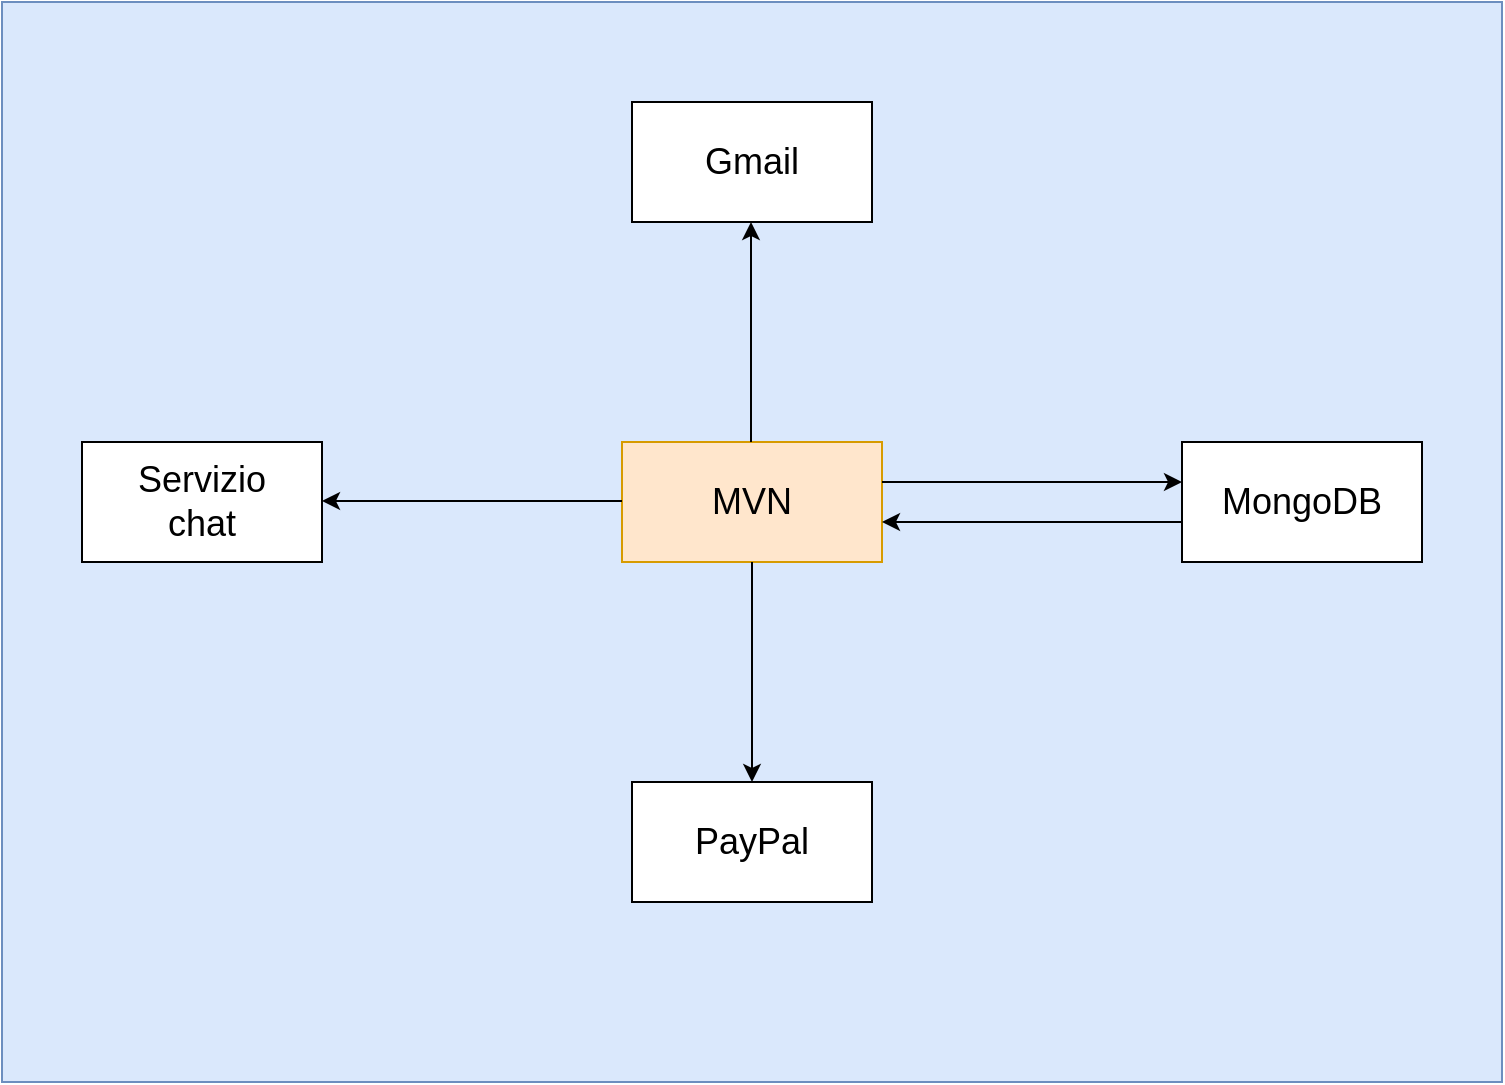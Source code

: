<mxfile version="20.8.20" type="github">
  <diagram id="4uwHfOAWRuxP_S3S2kzK" name="Pagina-1">
    <mxGraphModel dx="1050" dy="573" grid="1" gridSize="10" guides="1" tooltips="1" connect="1" arrows="1" fold="1" page="1" pageScale="1" pageWidth="827" pageHeight="1169" math="0" shadow="0">
      <root>
        <mxCell id="0" />
        <mxCell id="1" parent="0" />
        <mxCell id="P5PyDWJyhYaWLaZMwWLl-9" value="" style="rounded=0;whiteSpace=wrap;html=1;fontSize=18;strokeColor=#6c8ebf;fillColor=#dae8fc;" parent="1" vertex="1">
          <mxGeometry x="40" y="40" width="750" height="540" as="geometry" />
        </mxCell>
        <mxCell id="P5PyDWJyhYaWLaZMwWLl-1" value="&lt;font style=&quot;font-size: 18px;&quot;&gt;MVN&lt;/font&gt;" style="rounded=0;whiteSpace=wrap;html=1;strokeColor=#d79b00;fillColor=#ffe6cc;" parent="1" vertex="1">
          <mxGeometry x="350" y="260" width="130" height="60" as="geometry" />
        </mxCell>
        <mxCell id="P5PyDWJyhYaWLaZMwWLl-2" value="Servizio&lt;br&gt;chat" style="rounded=0;whiteSpace=wrap;html=1;fontSize=18;" parent="1" vertex="1">
          <mxGeometry x="80" y="260" width="120" height="60" as="geometry" />
        </mxCell>
        <mxCell id="P5PyDWJyhYaWLaZMwWLl-5" value="PayPal" style="rounded=0;whiteSpace=wrap;html=1;fontSize=18;" parent="1" vertex="1">
          <mxGeometry x="355" y="430" width="120" height="60" as="geometry" />
        </mxCell>
        <mxCell id="P5PyDWJyhYaWLaZMwWLl-7" value="MongoDB" style="rounded=0;whiteSpace=wrap;html=1;fontSize=18;" parent="1" vertex="1">
          <mxGeometry x="630" y="260" width="120" height="60" as="geometry" />
        </mxCell>
        <mxCell id="P5PyDWJyhYaWLaZMwWLl-8" value="" style="endArrow=classic;startArrow=none;html=1;rounded=0;fontSize=18;exitX=1;exitY=0.5;exitDx=0;exitDy=0;entryX=0;entryY=0.5;entryDx=0;entryDy=0;startFill=0;" parent="1" edge="1">
          <mxGeometry width="50" height="50" relative="1" as="geometry">
            <mxPoint x="480" y="280" as="sourcePoint" />
            <mxPoint x="630" y="280" as="targetPoint" />
          </mxGeometry>
        </mxCell>
        <mxCell id="w_VEqh341gVKfksLG6Xh-1" value="" style="endArrow=none;startArrow=classic;html=1;rounded=0;fontSize=18;exitX=1;exitY=0.5;exitDx=0;exitDy=0;entryX=0;entryY=0.5;entryDx=0;entryDy=0;startFill=1;endFill=0;" edge="1" parent="1">
          <mxGeometry width="50" height="50" relative="1" as="geometry">
            <mxPoint x="480" y="300" as="sourcePoint" />
            <mxPoint x="630" y="300" as="targetPoint" />
          </mxGeometry>
        </mxCell>
        <mxCell id="w_VEqh341gVKfksLG6Xh-3" value="" style="endArrow=none;startArrow=classic;html=1;rounded=0;fontSize=18;exitX=1;exitY=0.5;exitDx=0;exitDy=0;entryX=0;entryY=0.5;entryDx=0;entryDy=0;startFill=1;endFill=0;" edge="1" parent="1">
          <mxGeometry width="50" height="50" relative="1" as="geometry">
            <mxPoint x="200" y="289.5" as="sourcePoint" />
            <mxPoint x="350" y="289.5" as="targetPoint" />
          </mxGeometry>
        </mxCell>
        <mxCell id="w_VEqh341gVKfksLG6Xh-4" value="" style="endArrow=classic;html=1;rounded=0;exitX=0.5;exitY=1;exitDx=0;exitDy=0;entryX=0.5;entryY=0;entryDx=0;entryDy=0;" edge="1" parent="1" source="P5PyDWJyhYaWLaZMwWLl-1" target="P5PyDWJyhYaWLaZMwWLl-5">
          <mxGeometry width="50" height="50" relative="1" as="geometry">
            <mxPoint x="390" y="320" as="sourcePoint" />
            <mxPoint x="440" y="270" as="targetPoint" />
          </mxGeometry>
        </mxCell>
        <mxCell id="w_VEqh341gVKfksLG6Xh-5" value="Gmail" style="rounded=0;whiteSpace=wrap;html=1;fontSize=18;" vertex="1" parent="1">
          <mxGeometry x="355" y="90" width="120" height="60" as="geometry" />
        </mxCell>
        <mxCell id="w_VEqh341gVKfksLG6Xh-6" value="" style="endArrow=none;html=1;rounded=0;exitX=0.5;exitY=1;exitDx=0;exitDy=0;entryX=0.5;entryY=0;entryDx=0;entryDy=0;startArrow=classic;startFill=1;endFill=0;" edge="1" parent="1">
          <mxGeometry width="50" height="50" relative="1" as="geometry">
            <mxPoint x="414.5" y="150" as="sourcePoint" />
            <mxPoint x="414.5" y="260" as="targetPoint" />
          </mxGeometry>
        </mxCell>
      </root>
    </mxGraphModel>
  </diagram>
</mxfile>
